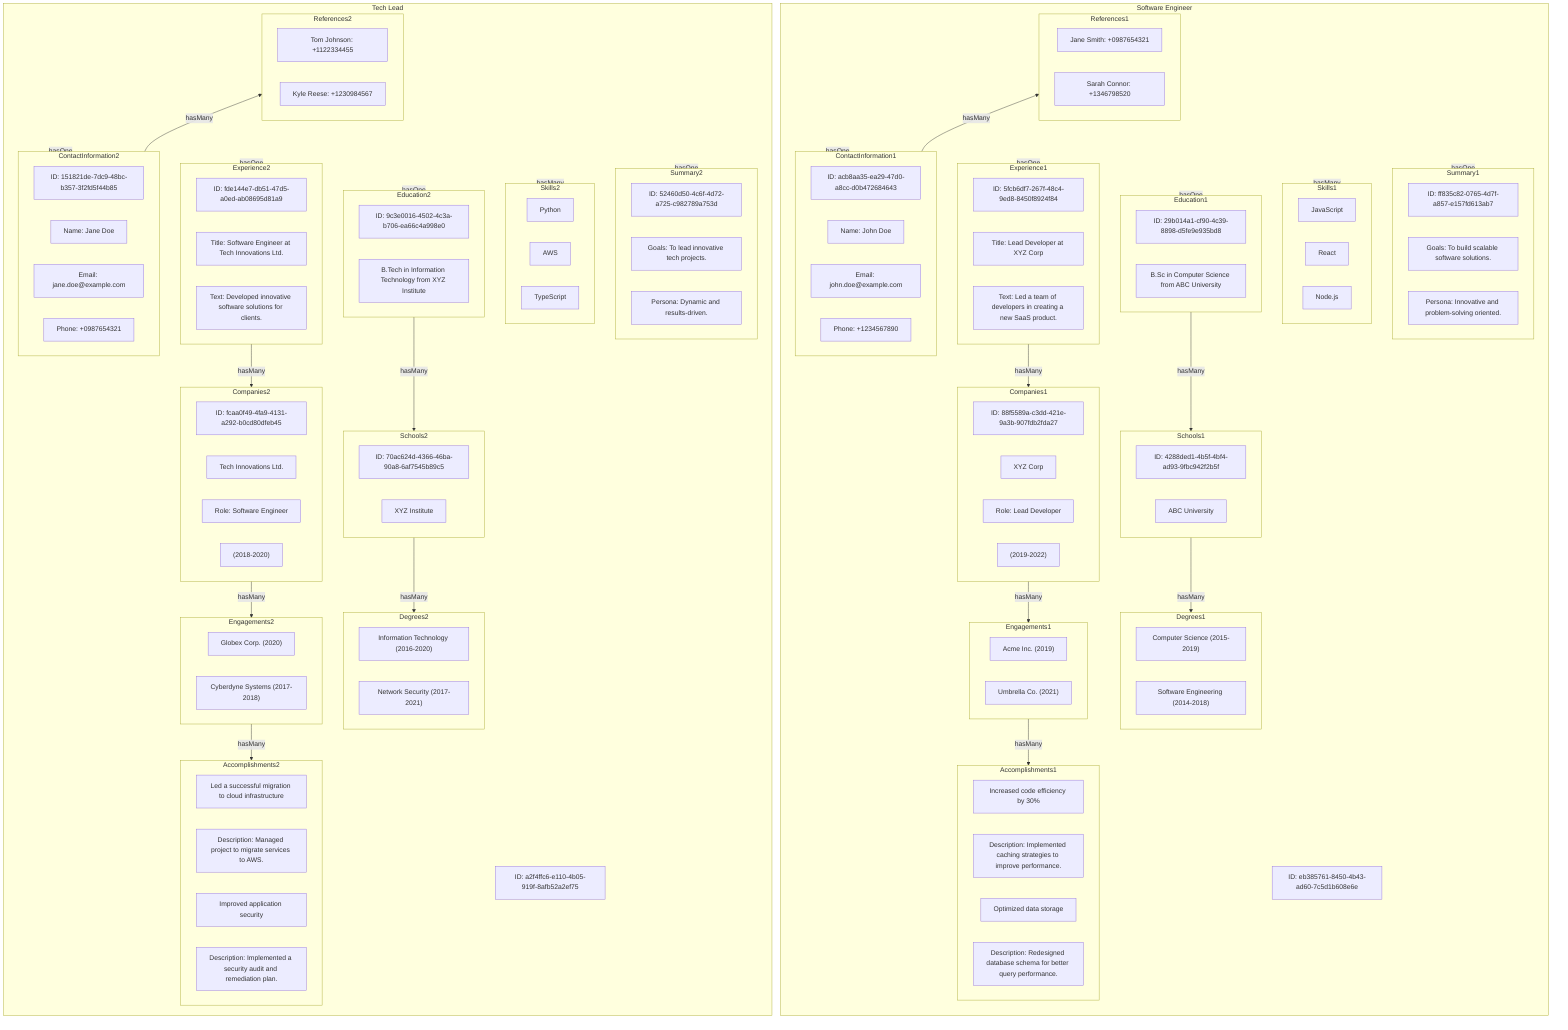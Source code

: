 graph TD;

  subgraph Resume1["Software Engineer"]
    id1[ID: eb385761-8450-4b43-ad60-7c5d1b608e6e]
    subgraph Summary1
      id2[ID: ff835c82-0765-4d7f-a857-e157fd613ab7]
      goals1["Goals: To build scalable software solutions."]
      persona1["Persona: Innovative and problem-solving oriented."]
    end
    subgraph Skills1
      skill1["JavaScript"]
      skill2["React"]
      skill3["Node.js"]
    end
    subgraph Education1
      id3[ID: 29b014a1-cf90-4c39-8898-d5fe9e935bd8]
      summary1["B.Sc in Computer Science from ABC University"]
    end
    subgraph Schools1
      id4[ID: 4288ded1-4b5f-4bf4-ad93-9fbc942f2b5f]
      school1["ABC University"]
    end
    subgraph Degrees1
      degree1["Computer Science (2015-2019)"]
      degree2["Software Engineering (2014-2018)"]
    end
    subgraph Experience1
      id5[ID: 5fcb6df7-267f-48c4-9ed8-8450f8924f84]
      title1["Title: Lead Developer at XYZ Corp"]
      text1["Text: Led a team of developers in creating a new SaaS product."]
    end
    subgraph Companies1
      id6[ID: 88f5589a-c3dd-421e-9a3b-907fdb2fda27]
      company1["XYZ Corp"]
      role1["Role: Lead Developer"]
      duration1["(2019-2022)"]
    end
    subgraph Engagements1
      engagement1["Acme Inc. (2019)"]
      engagement2["Umbrella Co. (2021)"]
    end
    subgraph Accomplishments1
      accomplishment1["Increased code efficiency by 30%"]
      description1["Description: Implemented caching strategies to improve performance."]
      accomplishment2["Optimized data storage"]
      description2["Description: Redesigned database schema for better query performance."]
    end
    subgraph ContactInformation1
      id7[ID: acb8aa35-ea29-47d0-a8cc-d0b472684643]
      name1["Name: John Doe"]
      email1["Email: john.doe@example.com"]
      phone1["Phone: +1234567890"]
    end
    subgraph References1
      reference1["Jane Smith: +0987654321"]
      reference2["Sarah Connor: +1346798520"]
    end
  end

  subgraph Resume2["Tech Lead"]
    id8[ID: a2f4ffc6-e110-4b05-919f-8afb52a2ef75]
    subgraph Summary2
      id9[ID: 52460d50-4c6f-4d72-a725-c982789a753d]
      goals2["Goals: To lead innovative tech projects."]
      persona2["Persona: Dynamic and results-driven."]
    end
    subgraph Skills2
      skill4["Python"]
      skill5["AWS"]
      skill6["TypeScript"]
    end
    subgraph Education2
      id10[ID: 9c3e0016-4502-4c3a-b706-ea66c4a998e0]
      summary2["B.Tech in Information Technology from XYZ Institute"]
    end
    subgraph Schools2
      id11[ID: 70ac624d-4366-46ba-90a8-6af7545b89c5]
      school2["XYZ Institute"]
    end
    subgraph Degrees2
      degree3["Information Technology (2016-2020)"]
      degree4["Network Security (2017-2021)"]
    end
    subgraph Experience2
      id12[ID: fde144e7-db51-47d5-a0ed-ab08695d81a9]
      title2["Title: Software Engineer at Tech Innovations Ltd."]
      text2["Text: Developed innovative software solutions for clients."]
    end
    subgraph Companies2
      id13[ID: fcaa0f49-4fa9-4131-a292-b0cd80dfeb45]
      company2["Tech Innovations Ltd."]
      role2["Role: Software Engineer"]
      duration2["(2018-2020)"]
    end
    subgraph Engagements2
      engagement3["Globex Corp. (2020)"]
      engagement4["Cyberdyne Systems (2017-2018)"]
    end
    subgraph Accomplishments2
      accomplishment3["Led a successful migration to cloud infrastructure"]
      description3["Description: Managed project to migrate services to AWS."]
      accomplishment4["Improved application security"]
      description4["Description: Implemented a security audit and remediation plan."]
    end
    subgraph ContactInformation2
      id14[ID: 151821de-7dc9-48bc-b357-3f2fd5f44b85]
      name2["Name: Jane Doe"]
      email2["Email: jane.doe@example.com"]
      phone2["Phone: +0987654321"]
    end
    subgraph References2
      reference3["Tom Johnson: +1122334455"]
      reference4["Kyle Reese: +1230984567"]
    end
  end

  Resume1 -->|hasOne| Summary1
  Resume1 -->|hasMany| Skills1
  Resume1 -->|hasOne| Education1
  Resume1 -->|hasOne| Experience1
  Resume1 -->|hasOne| ContactInformation1
  Education1 -->|hasMany| Schools1
  Schools1 -->|hasMany| Degrees1
  Experience1 -->|hasMany| Companies1
  Companies1 -->|hasMany| Engagements1
  Engagements1 -->|hasMany| Accomplishments1
  ContactInformation1 -->|hasMany| References1

  Resume2 -->|hasOne| Summary2
  Resume2 -->|hasMany| Skills2
  Resume2 -->|hasOne| Education2
  Resume2 -->|hasOne| Experience2
  Resume2 -->|hasOne| ContactInformation2
  Education2 -->|hasMany| Schools2
  Schools2 -->|hasMany| Degrees2
  Experience2 -->|hasMany| Companies2
  Companies2 -->|hasMany| Engagements2
  Engagements2 -->|hasMany| Accomplishments2
  ContactInformation2 -->|hasMany| References2